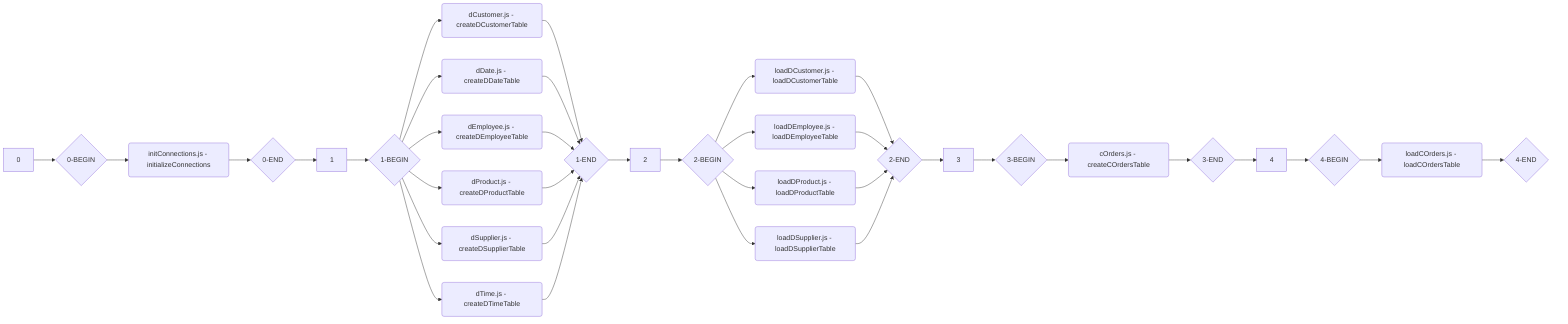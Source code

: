 graph LR
   0-->0BEGIN{0-BEGIN}
   0BEGIN{0-BEGIN}-->initConnections.js(initConnections.js - initializeConnections)
   initConnections.js(initConnections.js - initializeConnections)-->0END{0-END}
   0END{0-END}-->1
   1-->1BEGIN{1-BEGIN}
   1BEGIN{1-BEGIN}-->dCustomer.js(dCustomer.js - createDCustomerTable)
   1BEGIN{1-BEGIN}-->dDate.js(dDate.js - createDDateTable)
   1BEGIN{1-BEGIN}-->dEmployee.js(dEmployee.js - createDEmployeeTable)
   1BEGIN{1-BEGIN}-->dProduct.js(dProduct.js - createDProductTable)
   1BEGIN{1-BEGIN}-->dSupplier.js(dSupplier.js - createDSupplierTable)
   1BEGIN{1-BEGIN}-->dTime.js(dTime.js - createDTimeTable)
   dCustomer.js(dCustomer.js - createDCustomerTable)-->1END{1-END}
   dDate.js(dDate.js - createDDateTable)-->1END{1-END}
   dEmployee.js(dEmployee.js - createDEmployeeTable)-->1END{1-END}
   dProduct.js(dProduct.js - createDProductTable)-->1END{1-END}
   dSupplier.js(dSupplier.js - createDSupplierTable)-->1END{1-END}
   dTime.js(dTime.js - createDTimeTable)-->1END{1-END}
   1END{1-END}-->2
   2-->2BEGIN{2-BEGIN}
   2BEGIN{2-BEGIN}-->loadDCustomer.js(loadDCustomer.js - loadDCustomerTable)
   2BEGIN{2-BEGIN}-->loadDEmployee.js(loadDEmployee.js - loadDEmployeeTable)
   2BEGIN{2-BEGIN}-->loadDProduct.js(loadDProduct.js - loadDProductTable)
   2BEGIN{2-BEGIN}-->loadDSupplier.js(loadDSupplier.js - loadDSupplierTable)
   loadDCustomer.js(loadDCustomer.js - loadDCustomerTable)-->2END{2-END}
   loadDEmployee.js(loadDEmployee.js - loadDEmployeeTable)-->2END{2-END}
   loadDProduct.js(loadDProduct.js - loadDProductTable)-->2END{2-END}
   loadDSupplier.js(loadDSupplier.js - loadDSupplierTable)-->2END{2-END}
   2END{2-END}-->3
   3-->3BEGIN{3-BEGIN}
   3BEGIN{3-BEGIN}-->cOrders.js(cOrders.js - createCOrdersTable)
   cOrders.js(cOrders.js - createCOrdersTable)-->3END{3-END}
   3END{3-END}-->4
   4-->4BEGIN{4-BEGIN}
   4BEGIN{4-BEGIN}-->loadCOrders.js(loadCOrders.js - loadCOrdersTable)
   loadCOrders.js(loadCOrders.js - loadCOrdersTable)-->4END{4-END}